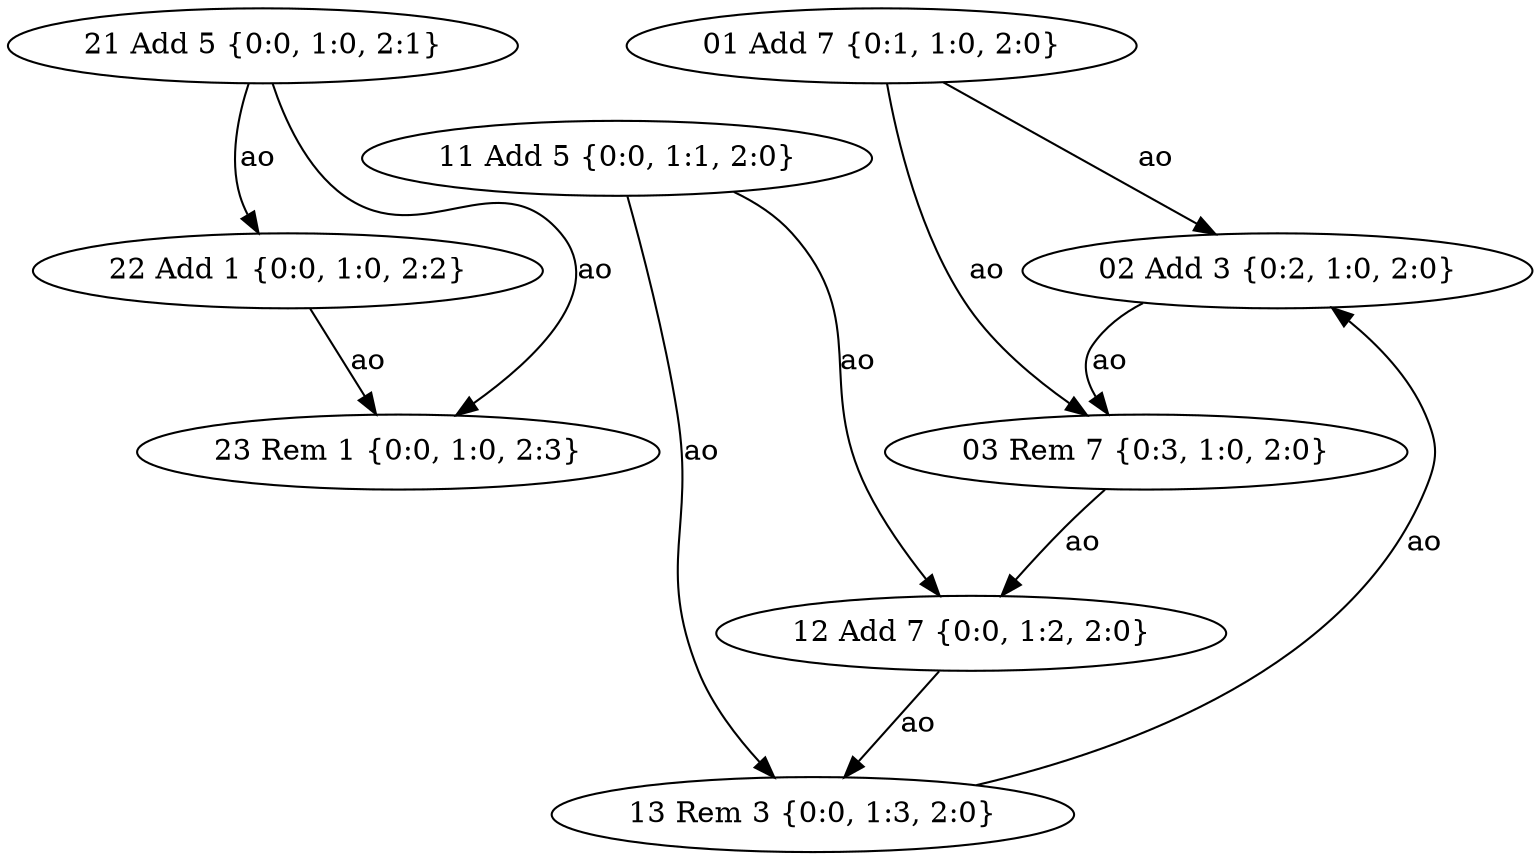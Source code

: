 strict digraph {


	"22" [ label="22 Add 1 {0:0, 1:0, 2:2}",  weight=0 ];

	"22" -> "23" [ id="2223", label="ao",  weight=0 ];

	"02" [ label="02 Add 3 {0:2, 1:0, 2:0}",  weight=0 ];

	"02" -> "03" [ id="0203", label="ao",  weight=0 ];

	"01" [ label="01 Add 7 {0:1, 1:0, 2:0}",  weight=0 ];

	"01" -> "03" [ id="0103", label="ao",  weight=0 ];

	"01" -> "02" [ id="0102", label="ao",  weight=0 ];

	"12" [ label="12 Add 7 {0:0, 1:2, 2:0}",  weight=0 ];

	"12" -> "13" [ id="1213", label="ao",  weight=0 ];

	"13" [ label="13 Rem 3 {0:0, 1:3, 2:0}",  weight=0 ];

	"13" -> "02" [ id="1302", label="ao",  weight=0 ];

	"21" [ label="21 Add 5 {0:0, 1:0, 2:1}",  weight=0 ];

	"21" -> "22" [ id="2122", label="ao",  weight=0 ];

	"21" -> "23" [ id="2123", label="ao",  weight=0 ];

	"11" [ label="11 Add 5 {0:0, 1:1, 2:0}",  weight=0 ];

	"11" -> "12" [ id="1112", label="ao",  weight=0 ];

	"11" -> "13" [ id="1113", label="ao",  weight=0 ];

	"03" [ label="03 Rem 7 {0:3, 1:0, 2:0}",  weight=0 ];

	"03" -> "12" [ id="0312", label="ao",  weight=0 ];

	"23" [ label="23 Rem 1 {0:0, 1:0, 2:3}",  weight=0 ];

}
